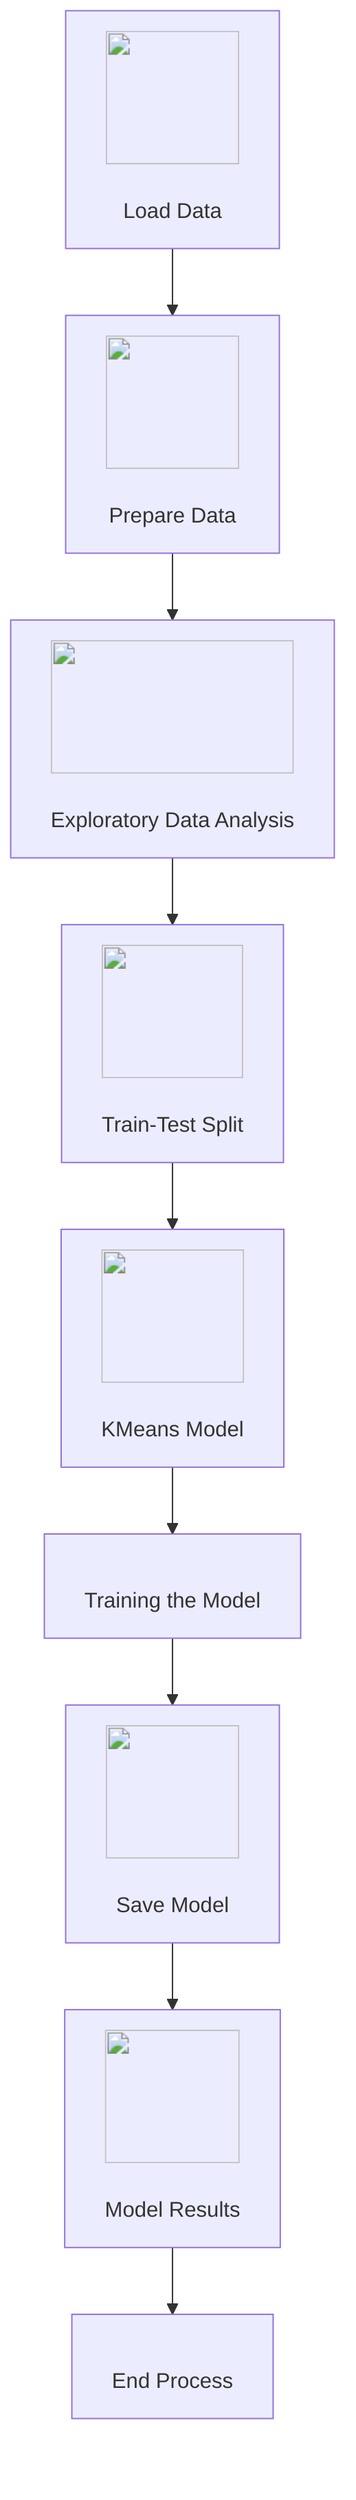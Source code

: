 %%{init: {'themeVariables': { 'nodeTextFill': '#000' }}}%%
graph TD;
    A["<img src='icons/database.svg' width=100 height=100/> <br/> Load Data"]
        -->  B["<img src='icons/column_split.svg' width=100 height=100/> <br/> Prepare Data"];
    B --> C["<img src='dummy_plots/scatter_plot_template.svg' width=100 height=100/> <br/> Exploratory Data Analysis"];
    C --> D["<img src='icons/row_split.svg' width=100 height=100/> <br/> Train-Test Split"];
    D --> E["<img src='icons/brain.svg' width=100 height=100/> <br/> KMeans Model"];
    E --> F["<br/> Training the Model"];
    F --> G["<img src='icons/file.svg' width=100 height=100/> <br/> Save Model"];
    G --> H["<img src='icons/table.svg' width=100 height=100/> <br/> Model Results"];
    H --> I["<br/> End Process"];